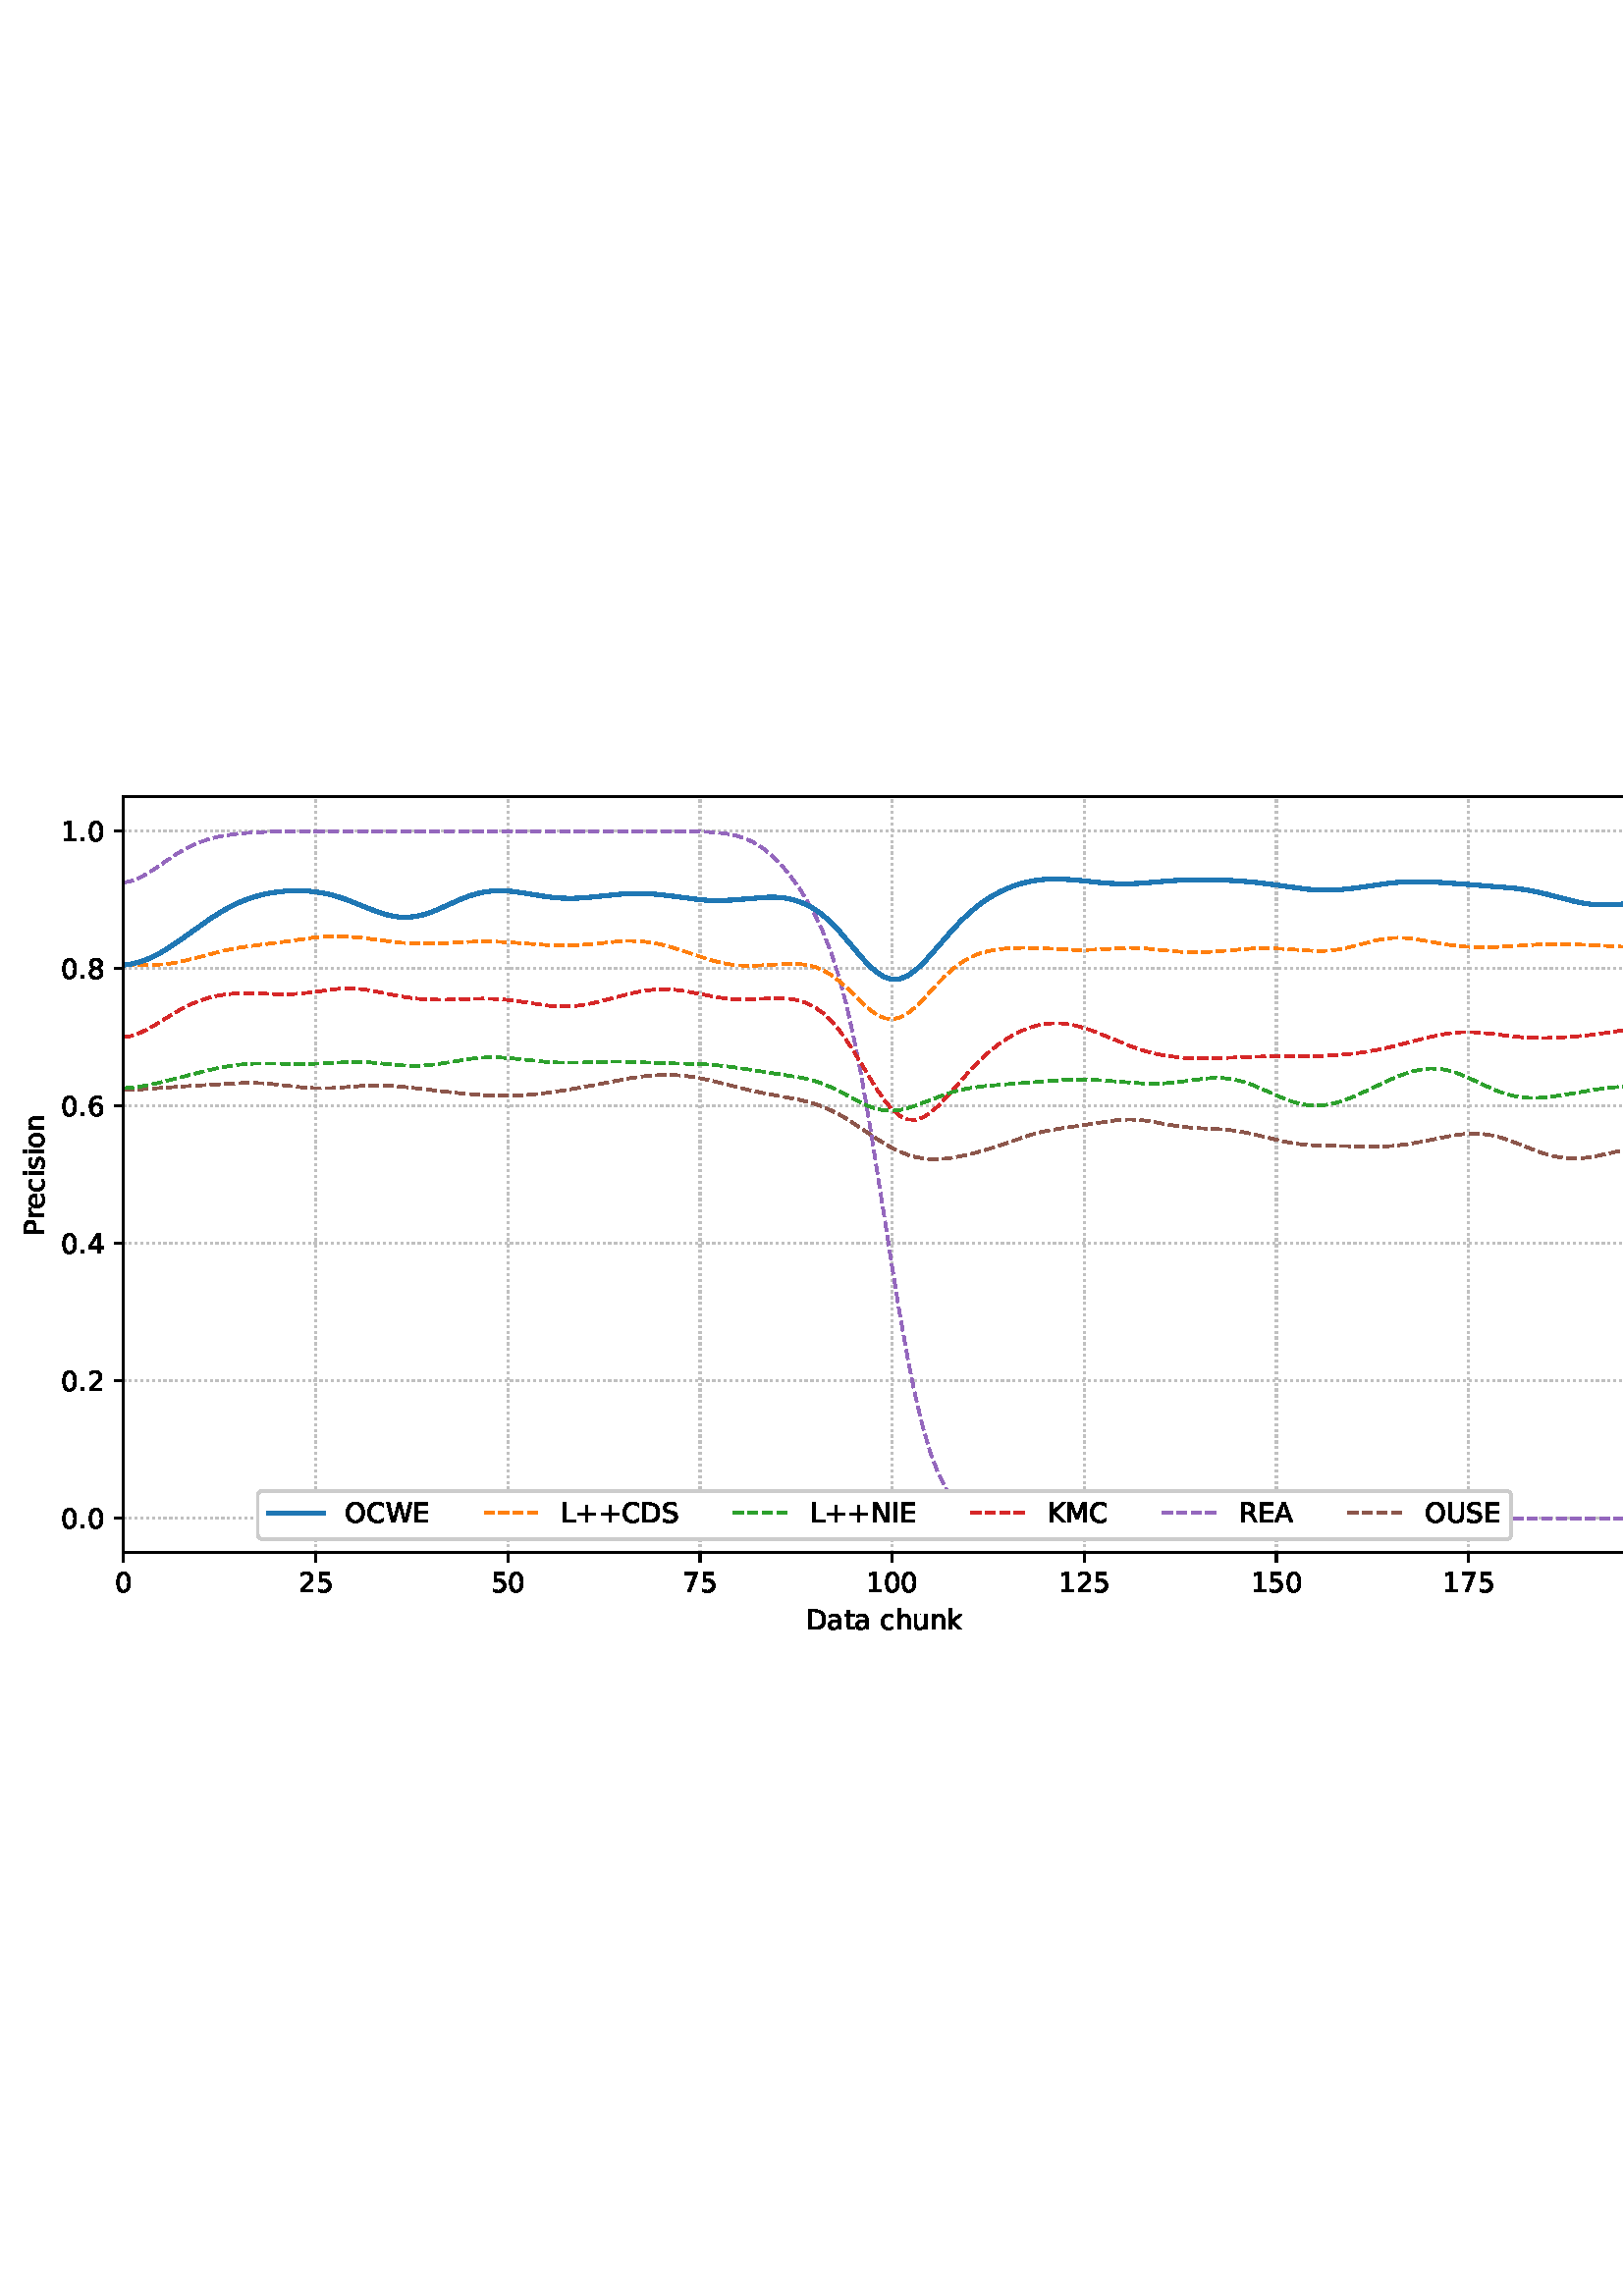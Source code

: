 %!PS-Adobe-3.0 EPSF-3.0
%%Orientation: portrait
%%BoundingBox: 1.511 235.028 610.489 556.972
%%EndComments
%%BeginProlog
/mpldict 8 dict def
mpldict begin
/m { moveto } bind def
/l { lineto } bind def
/r { rlineto } bind def
/c { curveto } bind def
/cl { closepath } bind def
/box {
m
1 index 0 r
0 exch r
neg 0 r
cl
} bind def
/clipbox {
box
clip
newpath
} bind def
%!PS-Adobe-3.0 Resource-Font
%%Copyright: Copyright (c) 2003 by Bitstream, Inc. All Rights Reserved. Copyright (c) 2006 by Tavmjong Bah. All Rights Reserved. DejaVu changes are in public domain 
25 dict begin
/_d{bind def}bind def
/_m{moveto}_d
/_l{lineto}_d
/_cl{closepath eofill}_d
/_c{curveto}_d
/_sc{7 -1 roll{setcachedevice}{pop pop pop pop pop pop}ifelse}_d
/_e{exec}_d
/FontName /DejaVuSans def
/PaintType 0 def
/FontMatrix[.001 0 0 .001 0 0]def
/FontBBox[-1021 -463 1793 1232]def
/FontType 3 def
/Encoding [ /space /plus /period /zero /one /two /four /five /six /seven /eight /A /C /D /E /I /K /L /M /N /O /P /R /S /U /W /a /c /e /h /i /k /n /o /r /s /t /u ] def
/FontInfo 10 dict dup begin
/FamilyName (DejaVu Sans) def
/FullName (DejaVu Sans) def
/Notice (Copyright (c) 2003 by Bitstream, Inc. All Rights Reserved. Copyright (c) 2006 by Tavmjong Bah. All Rights Reserved. DejaVu changes are in public domain ) def
/Weight (Book) def
/Version (Version 2.35) def
/ItalicAngle 0.0 def
/isFixedPitch false def
/UnderlinePosition -130 def
/UnderlineThickness 90 def
end readonly def
/CharStrings 39 dict dup begin
/.notdef 0 def
/space{318 0 0 0 0 0 _sc
}_d
/plus{838 0 106 0 732 627 _sc
460 627 _m
460 355 _l
732 355 _l
732 272 _l
460 272 _l
460 0 _l
378 0 _l
378 272 _l
106 272 _l
106 355 _l
378 355 _l
378 627 _l
460 627 _l
_cl}_d
/period{318 0 107 0 210 124 _sc
107 124 _m
210 124 _l
210 0 _l
107 0 _l
107 124 _l
_cl}_d
/zero{636 0 66 -13 570 742 _sc
318 664 _m
267 664 229 639 203 589 _c
177 539 165 464 165 364 _c
165 264 177 189 203 139 _c
229 89 267 64 318 64 _c
369 64 407 89 433 139 _c
458 189 471 264 471 364 _c
471 464 458 539 433 589 _c
407 639 369 664 318 664 _c
318 742 _m
399 742 461 709 505 645 _c
548 580 570 486 570 364 _c
570 241 548 147 505 83 _c
461 19 399 -13 318 -13 _c
236 -13 173 19 130 83 _c
87 147 66 241 66 364 _c
66 486 87 580 130 645 _c
173 709 236 742 318 742 _c
_cl}_d
/one{636 0 110 0 544 729 _sc
124 83 _m
285 83 _l
285 639 _l
110 604 _l
110 694 _l
284 729 _l
383 729 _l
383 83 _l
544 83 _l
544 0 _l
124 0 _l
124 83 _l
_cl}_d
/two{{636 0 73 0 536 742 _sc
192 83 _m
536 83 _l
536 0 _l
73 0 _l
73 83 _l
110 121 161 173 226 239 _c
290 304 331 346 348 365 _c
380 400 402 430 414 455 _c
426 479 433 504 433 528 _c
433 566 419 598 392 622 _c
365 646 330 659 286 659 _c
255 659 222 653 188 643 _c
154 632 117 616 78 594 _c
78 694 _l
118 710 155 722 189 730 _c
223 738 255 742 284 742 _c
}_e{359 742 419 723 464 685 _c
509 647 532 597 532 534 _c
532 504 526 475 515 449 _c
504 422 484 390 454 354 _c
446 344 420 317 376 272 _c
332 227 271 164 192 83 _c
_cl}_e}_d
/four{636 0 49 0 580 729 _sc
378 643 _m
129 254 _l
378 254 _l
378 643 _l
352 729 _m
476 729 _l
476 254 _l
580 254 _l
580 172 _l
476 172 _l
476 0 _l
378 0 _l
378 172 _l
49 172 _l
49 267 _l
352 729 _l
_cl}_d
/five{{636 0 77 -13 549 729 _sc
108 729 _m
495 729 _l
495 646 _l
198 646 _l
198 467 _l
212 472 227 476 241 478 _c
255 480 270 482 284 482 _c
365 482 429 459 477 415 _c
525 370 549 310 549 234 _c
549 155 524 94 475 51 _c
426 8 357 -13 269 -13 _c
238 -13 207 -10 175 -6 _c
143 -1 111 6 77 17 _c
77 116 _l
106 100 136 88 168 80 _c
199 72 232 69 267 69 _c
}_e{323 69 368 83 401 113 _c
433 143 450 183 450 234 _c
450 284 433 324 401 354 _c
368 384 323 399 267 399 _c
241 399 214 396 188 390 _c
162 384 135 375 108 363 _c
108 729 _l
_cl}_e}_d
/six{{636 0 70 -13 573 742 _sc
330 404 _m
286 404 251 388 225 358 _c
199 328 186 286 186 234 _c
186 181 199 139 225 109 _c
251 79 286 64 330 64 _c
374 64 409 79 435 109 _c
461 139 474 181 474 234 _c
474 286 461 328 435 358 _c
409 388 374 404 330 404 _c
526 713 _m
526 623 _l
501 635 476 644 451 650 _c
425 656 400 659 376 659 _c
310 659 260 637 226 593 _c
}_e{192 549 172 482 168 394 _c
187 422 211 444 240 459 _c
269 474 301 482 336 482 _c
409 482 467 459 509 415 _c
551 371 573 310 573 234 _c
573 159 550 99 506 54 _c
462 9 403 -13 330 -13 _c
246 -13 181 19 137 83 _c
92 147 70 241 70 364 _c
70 479 97 571 152 639 _c
206 707 280 742 372 742 _c
396 742 421 739 447 735 _c
472 730 498 723 526 713 _c
_cl}_e}_d
/seven{636 0 82 0 551 729 _sc
82 729 _m
551 729 _l
551 687 _l
286 0 _l
183 0 _l
432 646 _l
82 646 _l
82 729 _l
_cl}_d
/eight{{636 0 68 -13 568 742 _sc
318 346 _m
271 346 234 333 207 308 _c
180 283 167 249 167 205 _c
167 161 180 126 207 101 _c
234 76 271 64 318 64 _c
364 64 401 76 428 102 _c
455 127 469 161 469 205 _c
469 249 455 283 429 308 _c
402 333 365 346 318 346 _c
219 388 _m
177 398 144 418 120 447 _c
96 476 85 511 85 553 _c
85 611 105 657 147 691 _c
188 725 245 742 318 742 _c
}_e{390 742 447 725 489 691 _c
530 657 551 611 551 553 _c
551 511 539 476 515 447 _c
491 418 459 398 417 388 _c
464 377 501 355 528 323 _c
554 291 568 251 568 205 _c
568 134 546 80 503 43 _c
459 5 398 -13 318 -13 _c
237 -13 175 5 132 43 _c
89 80 68 134 68 205 _c
68 251 81 291 108 323 _c
134 355 171 377 219 388 _c
183 544 _m
183 506 194 476 218 455 _c
}_e{242 434 275 424 318 424 _c
360 424 393 434 417 455 _c
441 476 453 506 453 544 _c
453 582 441 611 417 632 _c
393 653 360 664 318 664 _c
275 664 242 653 218 632 _c
194 611 183 582 183 544 _c
_cl}_e}_d
/A{684 0 8 0 676 729 _sc
342 632 _m
208 269 _l
476 269 _l
342 632 _l
286 729 _m
398 729 _l
676 0 _l
573 0 _l
507 187 _l
178 187 _l
112 0 _l
8 0 _l
286 729 _l
_cl}_d
/C{{698 0 56 -13 644 742 _sc
644 673 _m
644 569 _l
610 599 575 622 537 638 _c
499 653 460 661 418 661 _c
334 661 270 635 226 584 _c
182 533 160 460 160 364 _c
160 268 182 194 226 143 _c
270 92 334 67 418 67 _c
460 67 499 74 537 90 _c
575 105 610 128 644 159 _c
644 56 _l
609 32 572 15 534 4 _c
496 -7 455 -13 412 -13 _c
302 -13 215 20 151 87 _c
}_e{87 154 56 246 56 364 _c
56 481 87 573 151 641 _c
215 708 302 742 412 742 _c
456 742 497 736 535 725 _c
573 713 610 696 644 673 _c
_cl}_e}_d
/D{770 0 98 0 711 729 _sc
197 648 _m
197 81 _l
316 81 _l
416 81 490 103 537 149 _c
583 195 607 267 607 365 _c
607 463 583 534 537 580 _c
490 625 416 648 316 648 _c
197 648 _l
98 729 _m
301 729 _l
442 729 546 699 612 641 _c
678 582 711 490 711 365 _c
711 239 677 147 611 88 _c
545 29 441 0 301 0 _c
98 0 _l
98 729 _l
_cl}_d
/E{632 0 98 0 568 729 _sc
98 729 _m
559 729 _l
559 646 _l
197 646 _l
197 430 _l
544 430 _l
544 347 _l
197 347 _l
197 83 _l
568 83 _l
568 0 _l
98 0 _l
98 729 _l
_cl}_d
/I{295 0 98 0 197 729 _sc
98 729 _m
197 729 _l
197 0 _l
98 0 _l
98 729 _l
_cl}_d
/K{656 0 98 0 677 729 _sc
98 729 _m
197 729 _l
197 421 _l
524 729 _l
651 729 _l
289 389 _l
677 0 _l
547 0 _l
197 351 _l
197 0 _l
98 0 _l
98 729 _l
_cl}_d
/L{557 0 98 0 552 729 _sc
98 729 _m
197 729 _l
197 83 _l
552 83 _l
552 0 _l
98 0 _l
98 729 _l
_cl}_d
/M{863 0 98 0 765 729 _sc
98 729 _m
245 729 _l
431 233 _l
618 729 _l
765 729 _l
765 0 _l
669 0 _l
669 640 _l
481 140 _l
382 140 _l
194 640 _l
194 0 _l
98 0 _l
98 729 _l
_cl}_d
/N{748 0 98 0 650 729 _sc
98 729 _m
231 729 _l
554 119 _l
554 729 _l
650 729 _l
650 0 _l
517 0 _l
194 610 _l
194 0 _l
98 0 _l
98 729 _l
_cl}_d
/O{787 0 56 -13 731 742 _sc
394 662 _m
322 662 265 635 223 582 _c
181 528 160 456 160 364 _c
160 272 181 199 223 146 _c
265 92 322 66 394 66 _c
465 66 522 92 564 146 _c
606 199 627 272 627 364 _c
627 456 606 528 564 582 _c
522 635 465 662 394 662 _c
394 742 _m
496 742 577 707 639 639 _c
700 571 731 479 731 364 _c
731 248 700 157 639 89 _c
577 21 496 -13 394 -13 _c
291 -13 209 21 148 89 _c
86 157 56 248 56 364 _c
56 479 86 571 148 639 _c
209 707 291 742 394 742 _c
_cl}_d
/P{603 0 98 0 569 729 _sc
197 648 _m
197 374 _l
321 374 _l
367 374 402 385 427 409 _c
452 433 465 467 465 511 _c
465 555 452 588 427 612 _c
402 636 367 648 321 648 _c
197 648 _l
98 729 _m
321 729 _l
402 729 464 710 506 673 _c
548 636 569 582 569 511 _c
569 439 548 384 506 348 _c
464 311 402 293 321 293 _c
197 293 _l
197 0 _l
98 0 _l
98 729 _l
_cl}_d
/R{{695 0 98 0 666 729 _sc
444 342 _m
465 334 486 319 506 296 _c
526 272 546 240 566 199 _c
666 0 _l
560 0 _l
467 187 _l
443 235 419 268 397 284 _c
374 300 343 308 304 308 _c
197 308 _l
197 0 _l
98 0 _l
98 729 _l
321 729 _l
404 729 466 711 507 677 _c
548 642 569 589 569 519 _c
569 473 558 434 537 404 _c
515 374 484 353 444 342 _c
197 648 _m
197 389 _l
321 389 _l
}_e{368 389 404 400 428 422 _c
452 444 465 476 465 519 _c
465 561 452 593 428 615 _c
404 637 368 648 321 648 _c
197 648 _l
_cl}_e}_d
/S{{635 0 66 -13 579 742 _sc
535 705 _m
535 609 _l
497 627 462 640 429 649 _c
395 657 363 662 333 662 _c
279 662 237 651 208 631 _c
179 610 165 580 165 542 _c
165 510 174 485 194 469 _c
213 452 250 439 304 429 _c
364 417 _l
437 403 491 378 526 343 _c
561 307 579 260 579 201 _c
579 130 555 77 508 41 _c
460 5 391 -13 300 -13 _c
265 -13 228 -9 189 -2 _c
}_e{150 5 110 16 69 32 _c
69 134 _l
109 111 148 94 186 83 _c
224 71 262 66 300 66 _c
356 66 399 77 430 99 _c
460 121 476 152 476 194 _c
476 230 465 258 443 278 _c
421 298 385 313 335 323 _c
275 335 _l
201 349 148 372 115 404 _c
82 435 66 478 66 534 _c
66 598 88 649 134 686 _c
179 723 242 742 322 742 _c
356 742 390 739 426 733 _c
461 727 497 717 535 705 _c
}_e{_cl}_e}_d
/U{732 0 87 -13 645 729 _sc
87 729 _m
186 729 _l
186 286 _l
186 208 200 151 228 117 _c
256 83 302 66 366 66 _c
429 66 475 83 503 117 _c
531 151 546 208 546 286 _c
546 729 _l
645 729 _l
645 274 _l
645 178 621 107 574 59 _c
527 11 458 -13 366 -13 _c
274 -13 204 11 157 59 _c
110 107 87 178 87 274 _c
87 729 _l
_cl}_d
/W{989 0 33 0 956 729 _sc
33 729 _m
133 729 _l
286 113 _l
439 729 _l
550 729 _l
703 113 _l
856 729 _l
956 729 _l
773 0 _l
649 0 _l
495 633 _l
340 0 _l
216 0 _l
33 729 _l
_cl}_d
/a{{613 0 60 -13 522 560 _sc
343 275 _m
270 275 220 266 192 250 _c
164 233 150 205 150 165 _c
150 133 160 107 181 89 _c
202 70 231 61 267 61 _c
317 61 357 78 387 114 _c
417 149 432 196 432 255 _c
432 275 _l
343 275 _l
522 312 _m
522 0 _l
432 0 _l
432 83 _l
411 49 385 25 355 10 _c
325 -5 287 -13 243 -13 _c
187 -13 142 2 109 33 _c
76 64 60 106 60 159 _c
}_e{60 220 80 266 122 298 _c
163 329 224 345 306 345 _c
432 345 _l
432 354 _l
432 395 418 427 391 450 _c
364 472 326 484 277 484 _c
245 484 215 480 185 472 _c
155 464 127 453 100 439 _c
100 522 _l
132 534 164 544 195 550 _c
226 556 256 560 286 560 _c
365 560 424 539 463 498 _c
502 457 522 395 522 312 _c
_cl}_e}_d
/c{{550 0 55 -13 488 560 _sc
488 526 _m
488 442 _l
462 456 437 466 411 473 _c
385 480 360 484 334 484 _c
276 484 230 465 198 428 _c
166 391 150 339 150 273 _c
150 206 166 154 198 117 _c
230 80 276 62 334 62 _c
360 62 385 65 411 72 _c
437 79 462 90 488 104 _c
488 21 _l
462 9 436 0 410 -5 _c
383 -10 354 -13 324 -13 _c
242 -13 176 12 128 64 _c
}_e{79 115 55 185 55 273 _c
55 362 79 432 128 483 _c
177 534 244 560 330 560 _c
358 560 385 557 411 551 _c
437 545 463 537 488 526 _c
_cl}_e}_d
/e{{615 0 55 -13 562 560 _sc
562 296 _m
562 252 _l
149 252 _l
153 190 171 142 205 110 _c
238 78 284 62 344 62 _c
378 62 412 66 444 74 _c
476 82 509 95 541 113 _c
541 28 _l
509 14 476 3 442 -3 _c
408 -9 373 -13 339 -13 _c
251 -13 182 12 131 62 _c
80 112 55 181 55 268 _c
55 357 79 428 127 481 _c
175 533 241 560 323 560 _c
397 560 455 536 498 489 _c
}_e{540 441 562 377 562 296 _c
472 322 _m
471 371 457 410 431 440 _c
404 469 368 484 324 484 _c
274 484 234 469 204 441 _c
174 413 156 373 152 322 _c
472 322 _l
_cl}_e}_d
/h{634 0 91 0 549 760 _sc
549 330 _m
549 0 _l
459 0 _l
459 327 _l
459 379 448 417 428 443 _c
408 469 378 482 338 482 _c
289 482 251 466 223 435 _c
195 404 181 362 181 309 _c
181 0 _l
91 0 _l
91 760 _l
181 760 _l
181 462 _l
202 494 227 519 257 535 _c
286 551 320 560 358 560 _c
420 560 468 540 500 501 _c
532 462 549 405 549 330 _c
_cl}_d
/i{278 0 94 0 184 760 _sc
94 547 _m
184 547 _l
184 0 _l
94 0 _l
94 547 _l
94 760 _m
184 760 _l
184 646 _l
94 646 _l
94 760 _l
_cl}_d
/k{579 0 91 0 576 760 _sc
91 760 _m
181 760 _l
181 311 _l
449 547 _l
564 547 _l
274 291 _l
576 0 _l
459 0 _l
181 267 _l
181 0 _l
91 0 _l
91 760 _l
_cl}_d
/n{634 0 91 0 549 560 _sc
549 330 _m
549 0 _l
459 0 _l
459 327 _l
459 379 448 417 428 443 _c
408 469 378 482 338 482 _c
289 482 251 466 223 435 _c
195 404 181 362 181 309 _c
181 0 _l
91 0 _l
91 547 _l
181 547 _l
181 462 _l
202 494 227 519 257 535 _c
286 551 320 560 358 560 _c
420 560 468 540 500 501 _c
532 462 549 405 549 330 _c
_cl}_d
/o{612 0 55 -13 557 560 _sc
306 484 _m
258 484 220 465 192 427 _c
164 389 150 338 150 273 _c
150 207 163 156 191 118 _c
219 80 257 62 306 62 _c
354 62 392 80 420 118 _c
448 156 462 207 462 273 _c
462 337 448 389 420 427 _c
392 465 354 484 306 484 _c
306 560 _m
384 560 445 534 490 484 _c
534 433 557 363 557 273 _c
557 183 534 113 490 63 _c
445 12 384 -13 306 -13 _c
227 -13 165 12 121 63 _c
77 113 55 183 55 273 _c
55 363 77 433 121 484 _c
165 534 227 560 306 560 _c
_cl}_d
/r{411 0 91 0 411 560 _sc
411 463 _m
401 469 390 473 378 476 _c
366 478 353 480 339 480 _c
288 480 249 463 222 430 _c
194 397 181 350 181 288 _c
181 0 _l
91 0 _l
91 547 _l
181 547 _l
181 462 _l
199 495 224 520 254 536 _c
284 552 321 560 365 560 _c
371 560 378 559 386 559 _c
393 558 401 557 411 555 _c
411 463 _l
_cl}_d
/s{{521 0 54 -13 472 560 _sc
443 531 _m
443 446 _l
417 458 391 468 364 475 _c
336 481 308 485 279 485 _c
234 485 200 478 178 464 _c
156 450 145 430 145 403 _c
145 382 153 366 169 354 _c
185 342 217 330 265 320 _c
296 313 _l
360 299 405 279 432 255 _c
458 230 472 195 472 151 _c
472 100 452 60 412 31 _c
372 1 316 -13 246 -13 _c
216 -13 186 -10 154 -5 _c
}_e{122 0 89 8 54 20 _c
54 113 _l
87 95 120 82 152 74 _c
184 65 216 61 248 61 _c
290 61 323 68 346 82 _c
368 96 380 117 380 144 _c
380 168 371 187 355 200 _c
339 213 303 226 247 238 _c
216 245 _l
160 257 119 275 95 299 _c
70 323 58 356 58 399 _c
58 450 76 490 112 518 _c
148 546 200 560 268 560 _c
301 560 332 557 362 552 _c
391 547 418 540 443 531 _c
}_e{_cl}_e}_d
/t{392 0 27 0 368 702 _sc
183 702 _m
183 547 _l
368 547 _l
368 477 _l
183 477 _l
183 180 _l
183 135 189 106 201 94 _c
213 81 238 75 276 75 _c
368 75 _l
368 0 _l
276 0 _l
206 0 158 13 132 39 _c
106 65 93 112 93 180 _c
93 477 _l
27 477 _l
27 547 _l
93 547 _l
93 702 _l
183 702 _l
_cl}_d
/u{634 0 85 -13 543 560 _sc
85 216 _m
85 547 _l
175 547 _l
175 219 _l
175 167 185 129 205 103 _c
225 77 255 64 296 64 _c
344 64 383 79 411 110 _c
439 141 453 183 453 237 _c
453 547 _l
543 547 _l
543 0 _l
453 0 _l
453 84 _l
431 50 405 26 377 10 _c
348 -5 315 -13 277 -13 _c
214 -13 166 6 134 45 _c
101 83 85 140 85 216 _c
311 560 _m
311 560 _l
_cl}_d
end readonly def

/BuildGlyph
 {exch begin
 CharStrings exch
 2 copy known not{pop /.notdef}if
 true 3 1 roll get exec
 end}_d

/BuildChar {
 1 index /Encoding get exch get
 1 index /BuildGlyph get exec
}_d

FontName currentdict end definefont pop
end
%%EndProlog
mpldict begin
1.511 235.028 translate
608.978 321.944 0 0 clipbox
gsave
0 0 m
608.978 0 l
608.978 321.944 l
0 321.944 l
cl
1.000 setgray
fill
grestore
gsave
43.778 37.544 m
601.778 37.544 l
601.778 314.744 l
43.778 314.744 l
cl
1.000 setgray
fill
grestore
0.800 setlinewidth
1 setlinejoin
0 setlinecap
[0.8 1.32] 0 setdash
0.753 setgray
gsave
558 277.2 43.78 37.54 clipbox
43.778 37.544 m
43.778 314.744 l
stroke
grestore
[] 0 setdash
0.000 setgray
gsave
/o {
gsave
newpath
translate
0.8 setlinewidth
1 setlinejoin
0 setlinecap
0 0 m
0 -3.5 l

gsave
0.000 setgray
fill
grestore
stroke
grestore
} bind def
43.778 37.544 o
grestore
/DejaVuSans findfont
10.000 scalefont
setfont
gsave
40.598 22.95 translate
0.0 rotate
0.0 0 m /zero glyphshow
grestore
[0.8 1.32] 0 setdash
0.753 setgray
gsave
558 277.2 43.78 37.54 clipbox
114.233 37.544 m
114.233 314.744 l
stroke
grestore
[] 0 setdash
0.000 setgray
gsave
/o {
gsave
newpath
translate
0.8 setlinewidth
1 setlinejoin
0 setlinecap
0 0 m
0 -3.5 l

gsave
0.000 setgray
fill
grestore
stroke
grestore
} bind def
114.233 37.544 o
grestore
gsave
107.873 22.95 translate
0.0 rotate
0.0 0 m /two glyphshow
6.362 0 m /five glyphshow
grestore
[0.8 1.32] 0 setdash
0.753 setgray
gsave
558 277.2 43.78 37.54 clipbox
184.687 37.544 m
184.687 314.744 l
stroke
grestore
[] 0 setdash
0.000 setgray
gsave
/o {
gsave
newpath
translate
0.8 setlinewidth
1 setlinejoin
0 setlinecap
0 0 m
0 -3.5 l

gsave
0.000 setgray
fill
grestore
stroke
grestore
} bind def
184.687 37.544 o
grestore
gsave
178.328 22.95 translate
0.0 rotate
0.0 0 m /five glyphshow
6.362 0 m /zero glyphshow
grestore
[0.8 1.32] 0 setdash
0.753 setgray
gsave
558 277.2 43.78 37.54 clipbox
255.142 37.544 m
255.142 314.744 l
stroke
grestore
[] 0 setdash
0.000 setgray
gsave
/o {
gsave
newpath
translate
0.8 setlinewidth
1 setlinejoin
0 setlinecap
0 0 m
0 -3.5 l

gsave
0.000 setgray
fill
grestore
stroke
grestore
} bind def
255.142 37.544 o
grestore
gsave
248.782 22.95 translate
0.0 rotate
0.0 0 m /seven glyphshow
6.362 0 m /five glyphshow
grestore
[0.8 1.32] 0 setdash
0.753 setgray
gsave
558 277.2 43.78 37.54 clipbox
325.596 37.544 m
325.596 314.744 l
stroke
grestore
[] 0 setdash
0.000 setgray
gsave
/o {
gsave
newpath
translate
0.8 setlinewidth
1 setlinejoin
0 setlinecap
0 0 m
0 -3.5 l

gsave
0.000 setgray
fill
grestore
stroke
grestore
} bind def
325.596 37.544 o
grestore
gsave
316.057 22.95 translate
0.0 rotate
0.0 0 m /one glyphshow
6.362 0 m /zero glyphshow
12.725 0 m /zero glyphshow
grestore
[0.8 1.32] 0 setdash
0.753 setgray
gsave
558 277.2 43.78 37.54 clipbox
396.051 37.544 m
396.051 314.744 l
stroke
grestore
[] 0 setdash
0.000 setgray
gsave
/o {
gsave
newpath
translate
0.8 setlinewidth
1 setlinejoin
0 setlinecap
0 0 m
0 -3.5 l

gsave
0.000 setgray
fill
grestore
stroke
grestore
} bind def
396.051 37.544 o
grestore
gsave
386.512 22.95 translate
0.0 rotate
0.0 0 m /one glyphshow
6.362 0 m /two glyphshow
12.725 0 m /five glyphshow
grestore
[0.8 1.32] 0 setdash
0.753 setgray
gsave
558 277.2 43.78 37.54 clipbox
466.505 37.544 m
466.505 314.744 l
stroke
grestore
[] 0 setdash
0.000 setgray
gsave
/o {
gsave
newpath
translate
0.8 setlinewidth
1 setlinejoin
0 setlinecap
0 0 m
0 -3.5 l

gsave
0.000 setgray
fill
grestore
stroke
grestore
} bind def
466.505 37.544 o
grestore
gsave
456.966 22.95 translate
0.0 rotate
0.0 0 m /one glyphshow
6.362 0 m /five glyphshow
12.725 0 m /zero glyphshow
grestore
[0.8 1.32] 0 setdash
0.753 setgray
gsave
558 277.2 43.78 37.54 clipbox
536.96 37.544 m
536.96 314.744 l
stroke
grestore
[] 0 setdash
0.000 setgray
gsave
/o {
gsave
newpath
translate
0.8 setlinewidth
1 setlinejoin
0 setlinecap
0 0 m
0 -3.5 l

gsave
0.000 setgray
fill
grestore
stroke
grestore
} bind def
536.96 37.544 o
grestore
gsave
527.421 22.95 translate
0.0 rotate
0.0 0 m /one glyphshow
6.362 0 m /seven glyphshow
12.725 0 m /five glyphshow
grestore
gsave
294.083 9.278 translate
0.0 rotate
0.0 0 m /D glyphshow
7.7 0 m /a glyphshow
13.828 0 m /t glyphshow
17.749 0 m /a glyphshow
23.877 0 m /space glyphshow
27.056 0 m /c glyphshow
32.554 0 m /h glyphshow
38.892 0 m /u glyphshow
45.229 0 m /n glyphshow
51.567 0 m /k glyphshow
grestore
[0.8 1.32] 0 setdash
0.753 setgray
gsave
558 277.2 43.78 37.54 clipbox
43.778 50.144 m
601.778 50.144 l
stroke
grestore
[] 0 setdash
0.000 setgray
gsave
/o {
gsave
newpath
translate
0.8 setlinewidth
1 setlinejoin
0 setlinecap
0 0 m
-3.5 0 l

gsave
0.000 setgray
fill
grestore
stroke
grestore
} bind def
43.778 50.144 o
grestore
gsave
20.872 46.347 translate
0.0 rotate
0.0 0 m /zero glyphshow
6.362 0 m /period glyphshow
9.541 0 m /zero glyphshow
grestore
[0.8 1.32] 0 setdash
0.753 setgray
gsave
558 277.2 43.78 37.54 clipbox
43.778 100.544 m
601.778 100.544 l
stroke
grestore
[] 0 setdash
0.000 setgray
gsave
/o {
gsave
newpath
translate
0.8 setlinewidth
1 setlinejoin
0 setlinecap
0 0 m
-3.5 0 l

gsave
0.000 setgray
fill
grestore
stroke
grestore
} bind def
43.778 100.544 o
grestore
gsave
20.872 96.747 translate
0.0 rotate
0.0 0 m /zero glyphshow
6.362 0 m /period glyphshow
9.541 0 m /two glyphshow
grestore
[0.8 1.32] 0 setdash
0.753 setgray
gsave
558 277.2 43.78 37.54 clipbox
43.778 150.944 m
601.778 150.944 l
stroke
grestore
[] 0 setdash
0.000 setgray
gsave
/o {
gsave
newpath
translate
0.8 setlinewidth
1 setlinejoin
0 setlinecap
0 0 m
-3.5 0 l

gsave
0.000 setgray
fill
grestore
stroke
grestore
} bind def
43.778 150.944 o
grestore
gsave
20.872 147.147 translate
0.0 rotate
0.0 0 m /zero glyphshow
6.362 0 m /period glyphshow
9.541 0 m /four glyphshow
grestore
[0.8 1.32] 0 setdash
0.753 setgray
gsave
558 277.2 43.78 37.54 clipbox
43.778 201.344 m
601.778 201.344 l
stroke
grestore
[] 0 setdash
0.000 setgray
gsave
/o {
gsave
newpath
translate
0.8 setlinewidth
1 setlinejoin
0 setlinecap
0 0 m
-3.5 0 l

gsave
0.000 setgray
fill
grestore
stroke
grestore
} bind def
43.778 201.344 o
grestore
gsave
20.872 197.547 translate
0.0 rotate
0.0 0 m /zero glyphshow
6.362 0 m /period glyphshow
9.541 0 m /six glyphshow
grestore
[0.8 1.32] 0 setdash
0.753 setgray
gsave
558 277.2 43.78 37.54 clipbox
43.778 251.744 m
601.778 251.744 l
stroke
grestore
[] 0 setdash
0.000 setgray
gsave
/o {
gsave
newpath
translate
0.8 setlinewidth
1 setlinejoin
0 setlinecap
0 0 m
-3.5 0 l

gsave
0.000 setgray
fill
grestore
stroke
grestore
} bind def
43.778 251.744 o
grestore
gsave
20.872 247.947 translate
0.0 rotate
0.0 0 m /zero glyphshow
6.362 0 m /period glyphshow
9.541 0 m /eight glyphshow
grestore
[0.8 1.32] 0 setdash
0.753 setgray
gsave
558 277.2 43.78 37.54 clipbox
43.778 302.144 m
601.778 302.144 l
stroke
grestore
[] 0 setdash
0.000 setgray
gsave
/o {
gsave
newpath
translate
0.8 setlinewidth
1 setlinejoin
0 setlinecap
0 0 m
-3.5 0 l

gsave
0.000 setgray
fill
grestore
stroke
grestore
} bind def
43.778 302.144 o
grestore
gsave
20.872 298.347 translate
0.0 rotate
0.0 0 m /one glyphshow
6.362 0 m /period glyphshow
9.541 0 m /zero glyphshow
grestore
gsave
14.794 153.808 translate
90.0 rotate
0.0 0 m /P glyphshow
5.905 0 m /r glyphshow
9.767 0 m /e glyphshow
15.919 0 m /c glyphshow
21.417 0 m /i glyphshow
24.195 0 m /s glyphshow
29.405 0 m /i glyphshow
32.184 0 m /o glyphshow
38.302 0 m /n glyphshow
grestore
1.000 setlinewidth
[3.7 1.6] 0 setdash
0.549 0.337 0.294 setrgbcolor
gsave
558 277.2 43.78 37.54 clipbox
43.778 207.264 m
49.414 207.456 l
57.869 208.047 l
69.142 208.815 l
88.869 209.894 l
94.505 209.758 l
100.142 209.263 l
108.596 208.296 l
114.233 207.927 l
119.869 207.971 l
125.505 208.335 l
131.142 208.752 l
136.778 208.939 l
142.414 208.754 l
148.051 208.245 l
167.778 205.988 l
176.233 205.355 l
181.869 205.144 l
187.505 205.192 l
193.142 205.549 l
198.778 206.177 l
207.233 207.433 l
215.687 208.942 l
229.778 211.646 l
235.414 212.398 l
241.051 212.764 l
243.869 212.779 l
246.687 212.671 l
249.505 212.437 l
252.324 212.075 l
257.96 211.009 l
263.596 209.634 l
272.051 207.501 l
277.687 206.28 l
291.778 203.615 l
294.596 202.925 l
297.414 202.091 l
300.233 201.079 l
303.051 199.866 l
305.869 198.444 l
308.687 196.83 l
314.324 193.178 l
319.96 189.378 l
322.778 187.602 l
325.596 186.0 l
328.414 184.627 l
331.233 183.52 l
334.051 182.7 l
336.869 182.168 l
339.687 181.911 l
342.505 181.901 l
345.324 182.103 l
348.142 182.477 l
353.778 183.613 l
359.414 185.129 l
365.051 186.943 l
376.324 190.777 l
379.142 191.562 l
381.96 192.224 l
387.596 193.21 l
398.869 194.839 l
407.324 196.117 l
410.142 196.357 l
412.96 196.425 l
415.778 196.303 l
418.596 196.001 l
424.233 195.045 l
429.869 194.048 l
435.505 193.394 l
441.142 193.09 l
446.778 192.808 l
449.596 192.551 l
452.414 192.175 l
458.051 191.062 l
469.324 188.336 l
472.142 187.814 l
474.96 187.413 l
480.596 186.955 l
489.051 186.741 l
503.142 186.488 l
508.778 186.723 l
514.414 187.365 l
520.051 188.364 l
531.324 190.599 l
534.142 190.988 l
536.96 191.221 l
539.778 191.258 l
542.596 191.067 l
545.414 190.634 l
548.233 189.965 l
551.051 189.09 l
556.687 186.942 l
562.324 184.744 l
565.142 183.808 l
567.96 183.055 l
570.778 182.521 l
573.596 182.225 l
576.414 182.168 l
579.233 182.337 l
582.051 182.703 l
587.687 183.852 l
593.324 185.163 l
596.142 185.716 l
598.96 186.12 l
601.778 186.334 l
601.778 186.334 l
stroke
grestore
0.580 0.404 0.741 setrgbcolor
gsave
558 277.2 43.78 37.54 clipbox
43.778 283.304 m
46.596 283.886 l
49.414 284.99 l
52.233 286.509 l
55.051 288.306 l
63.505 293.98 l
66.324 295.614 l
69.142 297.025 l
71.96 298.205 l
74.778 299.164 l
77.596 299.925 l
80.414 300.519 l
86.051 301.318 l
91.687 301.758 l
100.142 302.044 l
114.233 302.138 l
235.414 302.144 l
252.324 302.082 l
257.96 301.92 l
263.596 301.459 l
266.414 301.008 l
269.233 300.334 l
272.051 299.37 l
274.869 298.05 l
277.687 296.319 l
280.505 294.139 l
283.324 291.499 l
286.142 288.406 l
288.96 284.872 l
291.778 280.89 l
294.596 276.403 l
297.414 271.276 l
300.233 265.287 l
303.051 258.138 l
305.869 249.499 l
308.687 239.069 l
311.505 226.663 l
314.324 212.273 l
317.142 196.119 l
322.778 160.499 l
325.596 142.401 l
328.414 125.098 l
331.233 109.236 l
334.051 95.294 l
336.869 83.542 l
339.687 74.041 l
342.505 66.67 l
345.324 61.182 l
348.142 57.261 l
350.96 54.571 l
353.778 52.799 l
356.596 51.679 l
359.414 51.001 l
362.233 50.602 l
367.869 50.258 l
376.324 50.15 l
424.233 50.144 l
601.778 50.144 l
601.778 50.144 l
stroke
grestore
0.839 0.153 0.157 setrgbcolor
gsave
558 277.2 43.78 37.54 clipbox
43.778 226.594 m
46.596 227.095 l
49.414 228.051 l
52.233 229.379 l
55.051 230.966 l
63.505 236.122 l
66.324 237.651 l
69.142 238.988 l
71.96 240.109 l
74.778 241.012 l
77.596 241.707 l
80.414 242.207 l
83.233 242.533 l
86.051 242.704 l
91.687 242.693 l
102.96 242.336 l
105.778 242.419 l
111.414 242.927 l
122.687 244.368 l
125.505 244.5 l
128.324 244.457 l
131.142 244.233 l
133.96 243.847 l
139.596 242.762 l
145.233 241.623 l
150.869 240.787 l
156.505 240.396 l
162.142 240.387 l
176.233 240.794 l
181.869 240.574 l
187.505 239.959 l
198.778 238.26 l
201.596 237.993 l
204.414 237.873 l
207.233 237.923 l
210.051 238.151 l
212.869 238.547 l
215.687 239.09 l
221.324 240.479 l
229.778 242.685 l
232.596 243.283 l
235.414 243.751 l
238.233 244.062 l
241.051 244.197 l
243.869 244.15 l
246.687 243.929 l
249.505 243.556 l
255.142 242.507 l
260.778 241.403 l
263.596 240.964 l
266.414 240.652 l
269.233 240.486 l
272.051 240.462 l
277.687 240.709 l
283.324 240.955 l
286.142 240.89 l
288.96 240.592 l
291.778 239.978 l
294.596 238.968 l
297.414 237.484 l
300.233 235.457 l
303.051 232.836 l
305.869 229.601 l
308.687 225.783 l
311.505 221.475 l
319.96 207.558 l
322.778 203.479 l
325.596 200.145 l
328.414 197.771 l
331.233 196.485 l
334.051 196.315 l
336.869 197.193 l
339.687 198.971 l
342.505 201.445 l
345.324 204.388 l
353.778 214.008 l
356.596 216.985 l
359.414 219.711 l
362.233 222.158 l
365.051 224.32 l
367.869 226.204 l
370.687 227.815 l
373.505 229.156 l
376.324 230.224 l
379.142 231.015 l
381.96 231.523 l
384.778 231.744 l
387.596 231.683 l
390.414 231.353 l
393.233 230.778 l
396.051 229.994 l
398.869 229.039 l
404.505 226.804 l
412.96 223.362 l
415.778 222.359 l
418.596 221.476 l
421.414 220.729 l
424.233 220.12 l
427.051 219.646 l
432.687 219.053 l
438.324 218.841 l
443.96 218.908 l
463.687 219.613 l
480.596 219.681 l
486.233 219.902 l
491.869 220.311 l
497.505 220.968 l
503.142 221.914 l
508.778 223.138 l
517.233 225.31 l
522.869 226.735 l
528.505 227.855 l
531.324 228.224 l
534.142 228.439 l
536.96 228.495 l
539.778 228.402 l
545.414 227.873 l
553.869 226.829 l
559.505 226.398 l
565.142 226.319 l
570.778 226.527 l
576.414 226.924 l
582.051 227.497 l
587.687 228.273 l
596.142 229.539 l
598.96 229.831 l
601.778 229.988 l
601.778 229.988 l
stroke
grestore
0.173 0.627 0.173 setrgbcolor
gsave
558 277.2 43.78 37.54 clipbox
43.778 207.933 m
46.596 208.11 l
49.414 208.451 l
55.051 209.517 l
60.687 210.893 l
74.778 214.511 l
80.414 215.698 l
86.051 216.535 l
91.687 216.947 l
97.324 216.989 l
108.596 216.775 l
114.233 216.918 l
128.324 217.588 l
133.96 217.394 l
139.596 216.88 l
145.233 216.335 l
148.051 216.168 l
150.869 216.122 l
153.687 216.217 l
156.505 216.452 l
162.142 217.254 l
170.596 218.641 l
173.414 218.966 l
176.233 219.167 l
179.051 219.235 l
181.869 219.173 l
187.505 218.743 l
198.778 217.566 l
204.414 217.272 l
210.051 217.285 l
224.142 217.684 l
229.778 217.554 l
243.869 217.035 l
255.142 216.798 l
260.778 216.406 l
266.414 215.761 l
274.869 214.508 l
291.778 211.862 l
294.596 211.252 l
297.414 210.486 l
300.233 209.526 l
303.051 208.357 l
305.869 206.999 l
314.324 202.525 l
317.142 201.271 l
319.96 200.328 l
322.778 199.775 l
325.596 199.647 l
328.414 199.934 l
331.233 200.575 l
334.051 201.484 l
345.324 205.772 l
348.142 206.633 l
350.96 207.343 l
353.778 207.909 l
359.414 208.688 l
367.869 209.4 l
390.414 211.078 l
396.051 211.107 l
401.687 210.852 l
418.596 209.57 l
424.233 209.619 l
429.869 210.109 l
441.142 211.542 l
443.96 211.685 l
446.778 211.629 l
449.596 211.336 l
452.414 210.789 l
455.233 209.993 l
458.051 208.981 l
463.687 206.54 l
469.324 204.077 l
472.142 203.048 l
474.96 202.25 l
477.778 201.734 l
480.596 201.527 l
483.414 201.639 l
486.233 202.055 l
489.051 202.747 l
491.869 203.672 l
494.687 204.782 l
500.324 207.345 l
508.778 211.313 l
511.596 212.482 l
514.414 213.5 l
517.233 214.313 l
520.051 214.872 l
522.869 215.135 l
525.687 215.071 l
528.505 214.67 l
531.324 213.948 l
534.142 212.949 l
539.778 210.416 l
545.414 207.775 l
548.233 206.633 l
551.051 205.693 l
553.869 204.993 l
556.687 204.546 l
559.505 204.342 l
562.324 204.356 l
565.142 204.551 l
570.778 205.311 l
584.869 207.619 l
590.505 208.268 l
596.142 208.689 l
601.778 208.872 l
601.778 208.872 l
stroke
grestore
1.000 0.498 0.055 setrgbcolor
gsave
558 277.2 43.78 37.54 clipbox
43.778 253.256 m
55.051 253.161 l
57.869 253.315 l
60.687 253.614 l
63.505 254.069 l
69.142 255.37 l
80.414 258.343 l
86.051 259.437 l
91.687 260.231 l
102.96 261.671 l
114.233 263.253 l
117.051 263.51 l
119.869 263.655 l
122.687 263.676 l
125.505 263.573 l
131.142 263.055 l
145.233 261.293 l
150.869 260.942 l
156.505 260.92 l
162.142 261.156 l
173.414 261.719 l
179.051 261.714 l
184.687 261.449 l
201.596 260.238 l
207.233 260.221 l
212.869 260.566 l
226.96 261.896 l
229.778 261.939 l
232.596 261.835 l
235.414 261.572 l
238.233 261.146 l
241.051 260.566 l
243.869 259.847 l
249.505 258.092 l
257.96 255.261 l
260.778 254.457 l
263.596 253.796 l
266.414 253.301 l
269.233 252.984 l
272.051 252.836 l
274.869 252.835 l
280.505 253.124 l
286.142 253.483 l
288.96 253.546 l
291.778 253.433 l
294.596 253.061 l
297.414 252.341 l
300.233 251.195 l
303.051 249.574 l
305.869 247.481 l
308.687 244.987 l
314.324 239.462 l
317.142 236.916 l
319.96 234.878 l
322.778 233.589 l
325.596 233.212 l
328.414 233.806 l
331.233 235.314 l
334.051 237.579 l
336.869 240.37 l
342.505 246.492 l
345.324 249.361 l
348.142 251.886 l
350.96 253.988 l
353.778 255.655 l
356.596 256.917 l
359.414 257.835 l
362.233 258.481 l
365.051 258.919 l
367.869 259.202 l
373.505 259.431 l
379.142 259.319 l
393.233 258.597 l
398.869 258.698 l
412.96 259.411 l
418.596 259.177 l
427.051 258.308 l
432.687 257.841 l
438.324 257.753 l
443.96 258.051 l
458.051 259.176 l
463.687 259.249 l
469.324 259.002 l
480.596 258.252 l
483.414 258.254 l
486.233 258.418 l
489.051 258.763 l
491.869 259.286 l
497.505 260.705 l
503.142 262.146 l
505.96 262.676 l
508.778 263.0 l
511.596 263.092 l
514.414 262.961 l
517.233 262.642 l
522.869 261.671 l
528.505 260.655 l
534.142 259.926 l
539.778 259.598 l
545.414 259.629 l
553.869 260.083 l
562.324 260.579 l
567.96 260.743 l
573.596 260.726 l
582.051 260.399 l
598.96 259.504 l
601.778 259.456 l
601.778 259.456 l
stroke
grestore
1.500 setlinewidth
2 setlinecap
[] 0 setdash
0.122 0.467 0.706 setrgbcolor
gsave
558 277.2 43.78 37.54 clipbox
43.778 253.112 m
46.596 253.45 l
49.414 254.118 l
52.233 255.099 l
55.051 256.368 l
57.869 257.889 l
60.687 259.619 l
66.324 263.495 l
74.778 269.511 l
77.596 271.366 l
80.414 273.078 l
83.233 274.618 l
86.051 275.97 l
88.869 277.124 l
91.687 278.081 l
94.505 278.851 l
97.324 279.446 l
100.142 279.883 l
102.96 280.175 l
105.778 280.328 l
108.596 280.344 l
111.414 280.216 l
114.233 279.931 l
117.051 279.477 l
119.869 278.847 l
122.687 278.043 l
125.505 277.083 l
131.142 274.852 l
136.778 272.628 l
139.596 271.713 l
142.414 271.033 l
145.233 270.648 l
148.051 270.602 l
150.869 270.906 l
153.687 271.542 l
156.505 272.465 l
159.324 273.599 l
167.778 277.357 l
170.596 278.424 l
173.414 279.283 l
176.233 279.894 l
179.051 280.248 l
181.869 280.353 l
184.687 280.241 l
187.505 279.954 l
193.142 279.078 l
198.778 278.178 l
201.596 277.842 l
204.414 277.625 l
207.233 277.543 l
210.051 277.594 l
215.687 278.019 l
226.96 279.181 l
232.596 279.371 l
238.233 279.125 l
243.869 278.508 l
255.142 277.042 l
257.96 276.83 l
260.778 276.733 l
266.414 276.895 l
280.505 277.993 l
283.324 277.937 l
286.142 277.664 l
288.96 277.123 l
291.778 276.266 l
294.596 275.043 l
297.414 273.412 l
300.233 271.343 l
303.051 268.832 l
305.869 265.918 l
311.505 259.308 l
314.324 255.971 l
317.142 252.925 l
319.96 250.421 l
322.778 248.679 l
325.596 247.857 l
328.414 248.021 l
331.233 249.14 l
334.051 251.096 l
336.869 253.704 l
339.687 256.747 l
348.142 266.463 l
350.96 269.412 l
353.778 272.087 l
356.596 274.467 l
359.414 276.552 l
362.233 278.358 l
365.051 279.903 l
367.869 281.205 l
370.687 282.281 l
373.505 283.142 l
376.324 283.801 l
379.142 284.267 l
381.96 284.552 l
384.778 284.668 l
387.596 284.634 l
393.233 284.23 l
404.505 283.074 l
410.142 282.856 l
415.778 283.022 l
424.233 283.7 l
429.869 284.123 l
435.505 284.355 l
441.142 284.383 l
446.778 284.25 l
452.414 283.963 l
458.051 283.489 l
463.687 282.81 l
477.778 280.893 l
483.414 280.538 l
486.233 280.535 l
489.051 280.656 l
494.687 281.234 l
508.778 283.25 l
514.414 283.641 l
520.051 283.674 l
525.687 283.44 l
536.96 282.629 l
553.869 281.264 l
559.505 280.427 l
565.142 279.186 l
576.414 276.262 l
579.233 275.724 l
582.051 275.352 l
584.869 275.157 l
587.687 275.13 l
593.324 275.428 l
598.96 275.824 l
601.778 275.927 l
601.778 275.927 l
stroke
grestore
0.800 setlinewidth
0 setlinejoin
[] 0 setdash
0.000 setgray
gsave
43.778 37.544 m
43.778 314.744 l
stroke
grestore
gsave
601.778 37.544 m
601.778 314.744 l
stroke
grestore
gsave
43.778 37.544 m
601.778 37.544 l
stroke
grestore
gsave
43.778 314.744 m
601.778 314.744 l
stroke
grestore
1.000 setlinewidth
0 setlinecap
0.800 setgray
gsave
94.958 42.544 m
550.598 42.544 l
551.932 42.544 552.598 43.21 552.598 44.544 c
552.598 58.216 l
552.598 59.549 551.932 60.216 550.598 60.216 c
94.958 60.216 l
93.624 60.216 92.958 59.549 92.958 58.216 c
92.958 44.544 l
92.958 43.21 93.624 42.544 94.958 42.544 c
cl
gsave
1.000 setgray
fill
grestore
stroke
grestore
1.500 setlinewidth
1 setlinejoin
2 setlinecap
[] 0 setdash
0.122 0.467 0.706 setrgbcolor
gsave
96.958 52.122 m
116.958 52.122 l
stroke
grestore
0.000 setgray
gsave
124.958 48.622 translate
0.0 rotate
0.0 0 m /O glyphshow
7.871 0 m /C glyphshow
14.854 0 m /W glyphshow
24.741 0 m /E glyphshow
grestore
1.000 setlinewidth
0 setlinecap
[3.7 1.6] 0 setdash
1.000 0.498 0.055 setrgbcolor
gsave
176.02 52.122 m
196.02 52.122 l
stroke
grestore
0.000 setgray
gsave
204.02 48.622 translate
0.0 rotate
0.0 0 m /L glyphshow
5.571 0 m /plus glyphshow
13.95 0 m /plus glyphshow
22.329 0 m /C glyphshow
29.312 0 m /D glyphshow
37.012 0 m /S glyphshow
grestore
0.173 0.627 0.173 setrgbcolor
gsave
267.38 52.122 m
287.38 52.122 l
stroke
grestore
0.000 setgray
gsave
295.38 48.622 translate
0.0 rotate
0.0 0 m /L glyphshow
5.571 0 m /plus glyphshow
13.95 0 m /plus glyphshow
22.329 0 m /N glyphshow
29.81 0 m /I glyphshow
32.759 0 m /E glyphshow
grestore
0.839 0.153 0.157 setrgbcolor
gsave
354.458 52.122 m
374.458 52.122 l
stroke
grestore
0.000 setgray
gsave
382.458 48.622 translate
0.0 rotate
0.0 0 m /K glyphshow
6.558 0 m /M glyphshow
15.186 0 m /C glyphshow
grestore
0.580 0.404 0.741 setrgbcolor
gsave
424.63 52.122 m
444.63 52.122 l
stroke
grestore
0.000 setgray
gsave
452.63 48.622 translate
0.0 rotate
0.0 0 m /R glyphshow
6.948 0 m /E glyphshow
13.267 0 m /A glyphshow
grestore
0.549 0.337 0.294 setrgbcolor
gsave
492.739 52.122 m
512.739 52.122 l
stroke
grestore
0.000 setgray
gsave
520.739 48.622 translate
0.0 rotate
0.0 0 m /O glyphshow
7.871 0 m /U glyphshow
15.19 0 m /S glyphshow
21.538 0 m /E glyphshow
grestore

end
showpage
